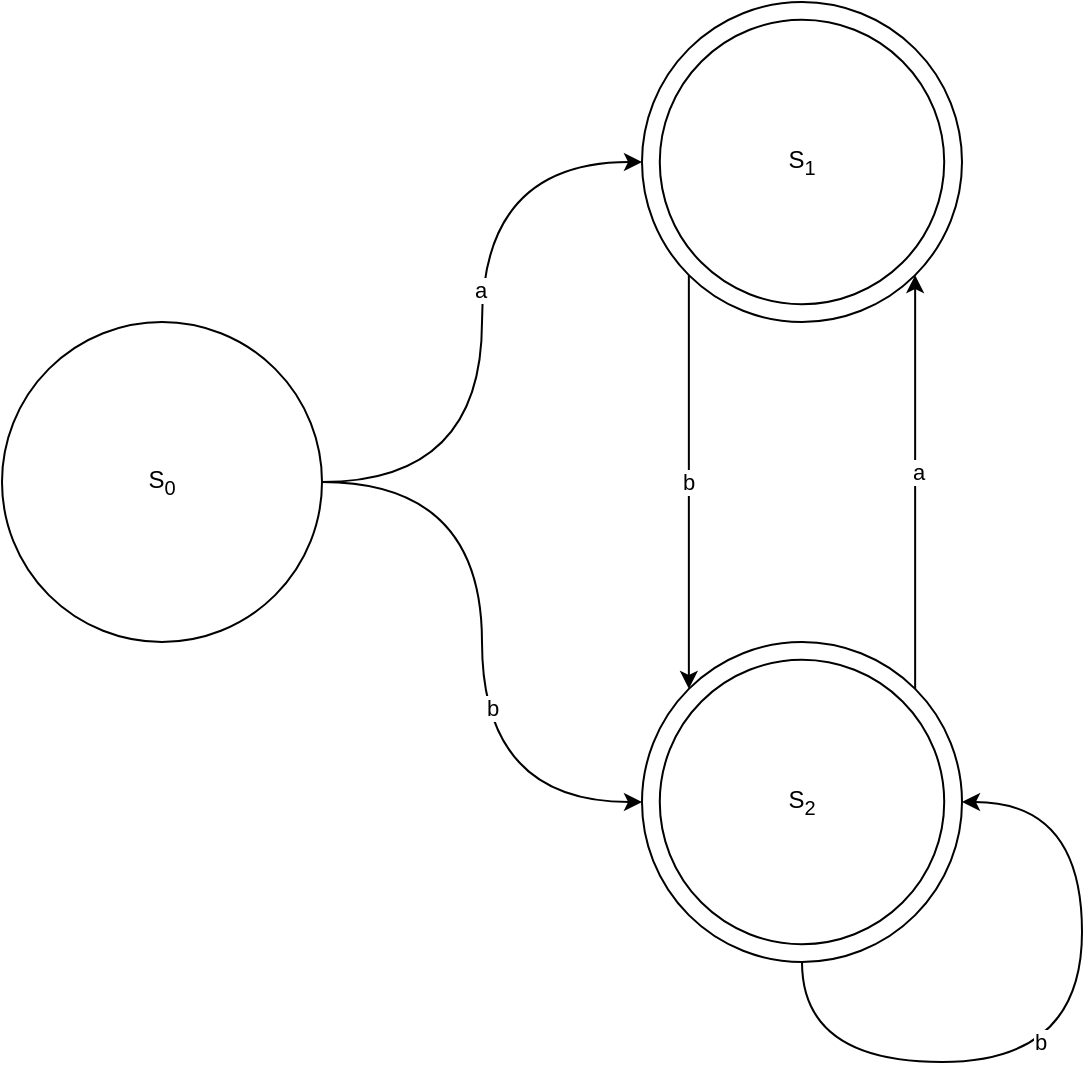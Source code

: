 <mxfile version="28.1.2">
  <diagram name="Page-1" id="rCsqLSpzX1514vt3zPsd">
    <mxGraphModel dx="1226" dy="746" grid="1" gridSize="10" guides="1" tooltips="1" connect="1" arrows="1" fold="1" page="1" pageScale="1" pageWidth="1169" pageHeight="827" math="0" shadow="0">
      <root>
        <mxCell id="0" />
        <mxCell id="1" parent="0" />
        <mxCell id="WcDR3ubEREY4m4XLEgyw-12" style="edgeStyle=orthogonalEdgeStyle;rounded=0;orthogonalLoop=1;jettySize=auto;html=1;exitX=1;exitY=0.5;exitDx=0;exitDy=0;entryX=0;entryY=0.5;entryDx=0;entryDy=0;curved=1;" edge="1" parent="1" source="WcDR3ubEREY4m4XLEgyw-1" target="WcDR3ubEREY4m4XLEgyw-6">
          <mxGeometry relative="1" as="geometry" />
        </mxCell>
        <mxCell id="WcDR3ubEREY4m4XLEgyw-26" value="b" style="edgeLabel;html=1;align=center;verticalAlign=middle;resizable=0;points=[];" vertex="1" connectable="0" parent="WcDR3ubEREY4m4XLEgyw-12">
          <mxGeometry x="0.205" y="5" relative="1" as="geometry">
            <mxPoint as="offset" />
          </mxGeometry>
        </mxCell>
        <mxCell id="WcDR3ubEREY4m4XLEgyw-22" style="edgeStyle=orthogonalEdgeStyle;rounded=0;orthogonalLoop=1;jettySize=auto;html=1;entryX=0;entryY=0.5;entryDx=0;entryDy=0;curved=1;" edge="1" parent="1" source="WcDR3ubEREY4m4XLEgyw-1" target="WcDR3ubEREY4m4XLEgyw-20">
          <mxGeometry relative="1" as="geometry">
            <mxPoint x="420" y="240" as="targetPoint" />
          </mxGeometry>
        </mxCell>
        <mxCell id="WcDR3ubEREY4m4XLEgyw-25" value="a" style="edgeLabel;html=1;align=center;verticalAlign=middle;resizable=0;points=[];" vertex="1" connectable="0" parent="WcDR3ubEREY4m4XLEgyw-22">
          <mxGeometry x="0.102" y="1" relative="1" as="geometry">
            <mxPoint as="offset" />
          </mxGeometry>
        </mxCell>
        <mxCell id="WcDR3ubEREY4m4XLEgyw-1" value="S&lt;sub&gt;0&lt;/sub&gt;" style="ellipse;whiteSpace=wrap;html=1;aspect=fixed;" vertex="1" parent="1">
          <mxGeometry x="120" y="320" width="160" height="160" as="geometry" />
        </mxCell>
        <mxCell id="WcDR3ubEREY4m4XLEgyw-7" value="" style="group" vertex="1" connectable="0" parent="1">
          <mxGeometry x="440" y="480" width="160" height="160" as="geometry" />
        </mxCell>
        <mxCell id="WcDR3ubEREY4m4XLEgyw-6" value="" style="ellipse;whiteSpace=wrap;html=1;aspect=fixed;fillColor=default;gradientColor=none;" vertex="1" parent="WcDR3ubEREY4m4XLEgyw-7">
          <mxGeometry width="160" height="160" as="geometry" />
        </mxCell>
        <mxCell id="WcDR3ubEREY4m4XLEgyw-2" value="S&lt;sub&gt;2&lt;/sub&gt;" style="ellipse;whiteSpace=wrap;html=1;aspect=fixed;fillColor=default;gradientColor=none;" vertex="1" parent="WcDR3ubEREY4m4XLEgyw-7">
          <mxGeometry x="8.889" y="8.889" width="142.222" height="142.222" as="geometry" />
        </mxCell>
        <mxCell id="WcDR3ubEREY4m4XLEgyw-29" style="edgeStyle=orthogonalEdgeStyle;rounded=0;orthogonalLoop=1;jettySize=auto;html=1;exitX=0.5;exitY=1;exitDx=0;exitDy=0;entryX=1;entryY=0.5;entryDx=0;entryDy=0;curved=1;" edge="1" parent="WcDR3ubEREY4m4XLEgyw-7" source="WcDR3ubEREY4m4XLEgyw-6" target="WcDR3ubEREY4m4XLEgyw-6">
          <mxGeometry relative="1" as="geometry">
            <Array as="points">
              <mxPoint x="80" y="210" />
              <mxPoint x="220" y="210" />
              <mxPoint x="220" y="80" />
            </Array>
          </mxGeometry>
        </mxCell>
        <mxCell id="WcDR3ubEREY4m4XLEgyw-30" value="b" style="edgeLabel;html=1;align=center;verticalAlign=middle;resizable=0;points=[];" vertex="1" connectable="0" parent="WcDR3ubEREY4m4XLEgyw-29">
          <mxGeometry x="-0.111" y="10" relative="1" as="geometry">
            <mxPoint as="offset" />
          </mxGeometry>
        </mxCell>
        <mxCell id="WcDR3ubEREY4m4XLEgyw-19" value="" style="group" vertex="1" connectable="0" parent="1">
          <mxGeometry x="440" y="160" width="160" height="160" as="geometry" />
        </mxCell>
        <mxCell id="WcDR3ubEREY4m4XLEgyw-20" value="" style="ellipse;whiteSpace=wrap;html=1;aspect=fixed;fillColor=default;gradientColor=none;" vertex="1" parent="WcDR3ubEREY4m4XLEgyw-19">
          <mxGeometry width="160" height="160" as="geometry" />
        </mxCell>
        <mxCell id="WcDR3ubEREY4m4XLEgyw-21" value="S&lt;sub&gt;1&lt;/sub&gt;" style="ellipse;whiteSpace=wrap;html=1;aspect=fixed;fillColor=default;gradientColor=none;" vertex="1" parent="WcDR3ubEREY4m4XLEgyw-19">
          <mxGeometry x="8.889" y="8.889" width="142.222" height="142.222" as="geometry" />
        </mxCell>
        <mxCell id="WcDR3ubEREY4m4XLEgyw-23" value="b" style="edgeStyle=orthogonalEdgeStyle;rounded=0;orthogonalLoop=1;jettySize=auto;html=1;exitX=0;exitY=1;exitDx=0;exitDy=0;entryX=0;entryY=0;entryDx=0;entryDy=0;" edge="1" parent="1" source="WcDR3ubEREY4m4XLEgyw-20" target="WcDR3ubEREY4m4XLEgyw-6">
          <mxGeometry relative="1" as="geometry" />
        </mxCell>
        <mxCell id="WcDR3ubEREY4m4XLEgyw-24" style="edgeStyle=orthogonalEdgeStyle;rounded=0;orthogonalLoop=1;jettySize=auto;html=1;exitX=1;exitY=0;exitDx=0;exitDy=0;entryX=1;entryY=1;entryDx=0;entryDy=0;" edge="1" parent="1" source="WcDR3ubEREY4m4XLEgyw-6" target="WcDR3ubEREY4m4XLEgyw-20">
          <mxGeometry relative="1" as="geometry" />
        </mxCell>
        <mxCell id="WcDR3ubEREY4m4XLEgyw-27" value="a" style="edgeLabel;html=1;align=center;verticalAlign=middle;resizable=0;points=[];" vertex="1" connectable="0" parent="WcDR3ubEREY4m4XLEgyw-24">
          <mxGeometry x="0.053" y="-1" relative="1" as="geometry">
            <mxPoint as="offset" />
          </mxGeometry>
        </mxCell>
      </root>
    </mxGraphModel>
  </diagram>
</mxfile>
